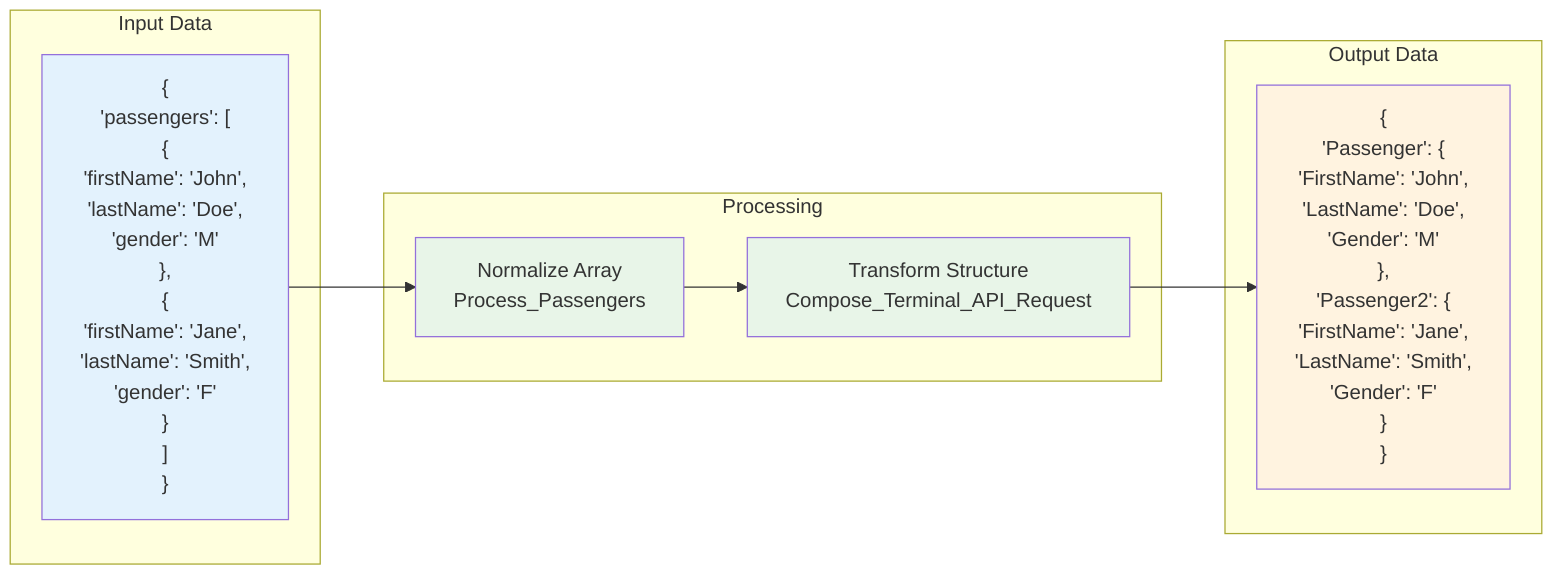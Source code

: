 graph LR
    subgraph "Input Data"
        Input["{<br/>  'passengers': [<br/>    {<br/>      'firstName': 'John',<br/>      'lastName': 'Doe',<br/>      'gender': 'M'<br/>    },<br/>    {<br/>      'firstName': 'Jane',<br/>      'lastName': 'Smith',<br/>      'gender': 'F'<br/>    }<br/>  ]<br/>}"]
    end
    
    subgraph "Processing"
        Normalize[Normalize Array<br/>Process_Passengers]
        Transform[Transform Structure<br/>Compose_Terminal_API_Request]
    end
    
    subgraph "Output Data"
        Output["{<br/>  'Passenger': {<br/>    'FirstName': 'John',<br/>    'LastName': 'Doe',<br/>    'Gender': 'M'<br/>  },<br/>  'Passenger2': {<br/>    'FirstName': 'Jane',<br/>    'LastName': 'Smith',<br/>    'Gender': 'F'<br/>  }<br/>}"]
    end
    
    Input --> Normalize
    Normalize --> Transform
    Transform --> Output
    
    %% Styling
    classDef inputStyle fill:#e3f2fd
    classDef processStyle fill:#e8f5e8
    classDef outputStyle fill:#fff3e0
    
    class Input inputStyle
    class Normalize,Transform processStyle
    class Output outputStyle